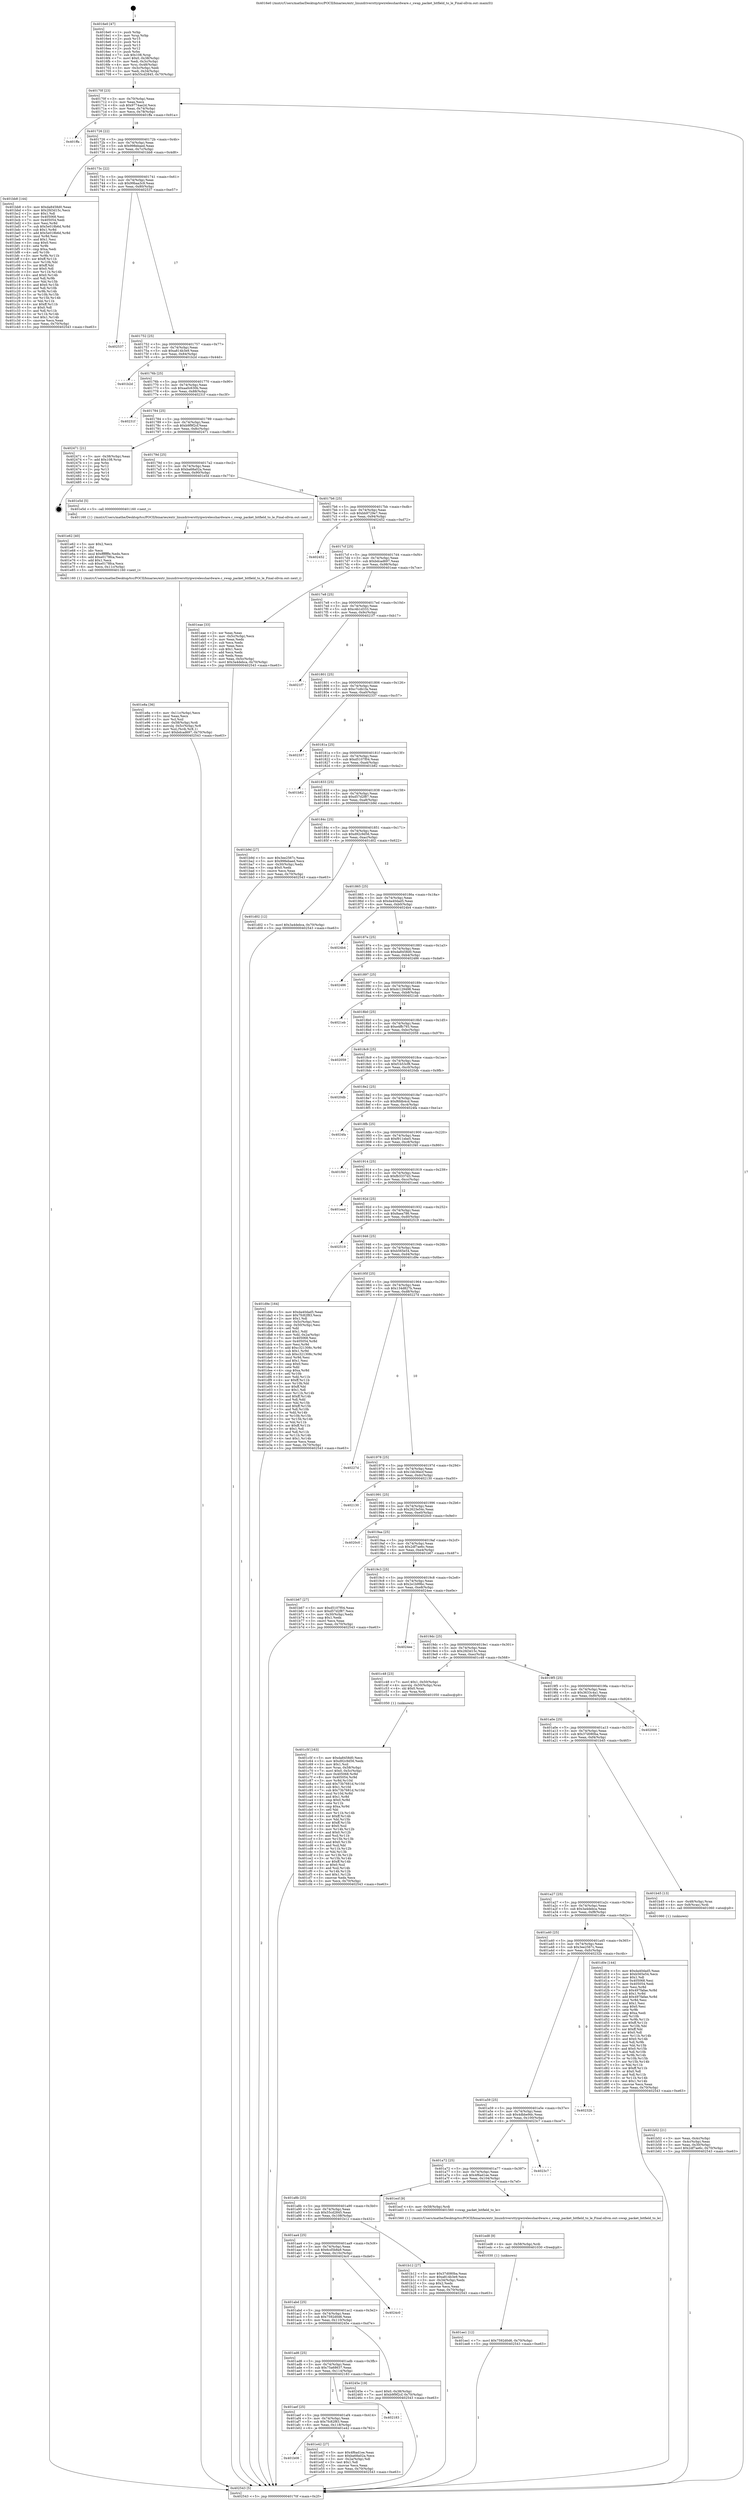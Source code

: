 digraph "0x4016e0" {
  label = "0x4016e0 (/mnt/c/Users/mathe/Desktop/tcc/POCII/binaries/extr_linuxdriversttyipwirelesshardware.c_swap_packet_bitfield_to_le_Final-ollvm.out::main(0))"
  labelloc = "t"
  node[shape=record]

  Entry [label="",width=0.3,height=0.3,shape=circle,fillcolor=black,style=filled]
  "0x40170f" [label="{
     0x40170f [23]\l
     | [instrs]\l
     &nbsp;&nbsp;0x40170f \<+3\>: mov -0x70(%rbp),%eax\l
     &nbsp;&nbsp;0x401712 \<+2\>: mov %eax,%ecx\l
     &nbsp;&nbsp;0x401714 \<+6\>: sub $0x9774ae2d,%ecx\l
     &nbsp;&nbsp;0x40171a \<+3\>: mov %eax,-0x74(%rbp)\l
     &nbsp;&nbsp;0x40171d \<+3\>: mov %ecx,-0x78(%rbp)\l
     &nbsp;&nbsp;0x401720 \<+6\>: je 0000000000401ffa \<main+0x91a\>\l
  }"]
  "0x401ffa" [label="{
     0x401ffa\l
  }", style=dashed]
  "0x401726" [label="{
     0x401726 [22]\l
     | [instrs]\l
     &nbsp;&nbsp;0x401726 \<+5\>: jmp 000000000040172b \<main+0x4b\>\l
     &nbsp;&nbsp;0x40172b \<+3\>: mov -0x74(%rbp),%eax\l
     &nbsp;&nbsp;0x40172e \<+5\>: sub $0x998ebaed,%eax\l
     &nbsp;&nbsp;0x401733 \<+3\>: mov %eax,-0x7c(%rbp)\l
     &nbsp;&nbsp;0x401736 \<+6\>: je 0000000000401bb8 \<main+0x4d8\>\l
  }"]
  Exit [label="",width=0.3,height=0.3,shape=circle,fillcolor=black,style=filled,peripheries=2]
  "0x401bb8" [label="{
     0x401bb8 [144]\l
     | [instrs]\l
     &nbsp;&nbsp;0x401bb8 \<+5\>: mov $0xda8458d0,%eax\l
     &nbsp;&nbsp;0x401bbd \<+5\>: mov $0x2fd3d15c,%ecx\l
     &nbsp;&nbsp;0x401bc2 \<+2\>: mov $0x1,%dl\l
     &nbsp;&nbsp;0x401bc4 \<+7\>: mov 0x405068,%esi\l
     &nbsp;&nbsp;0x401bcb \<+7\>: mov 0x405054,%edi\l
     &nbsp;&nbsp;0x401bd2 \<+3\>: mov %esi,%r8d\l
     &nbsp;&nbsp;0x401bd5 \<+7\>: sub $0x5e018b6d,%r8d\l
     &nbsp;&nbsp;0x401bdc \<+4\>: sub $0x1,%r8d\l
     &nbsp;&nbsp;0x401be0 \<+7\>: add $0x5e018b6d,%r8d\l
     &nbsp;&nbsp;0x401be7 \<+4\>: imul %r8d,%esi\l
     &nbsp;&nbsp;0x401beb \<+3\>: and $0x1,%esi\l
     &nbsp;&nbsp;0x401bee \<+3\>: cmp $0x0,%esi\l
     &nbsp;&nbsp;0x401bf1 \<+4\>: sete %r9b\l
     &nbsp;&nbsp;0x401bf5 \<+3\>: cmp $0xa,%edi\l
     &nbsp;&nbsp;0x401bf8 \<+4\>: setl %r10b\l
     &nbsp;&nbsp;0x401bfc \<+3\>: mov %r9b,%r11b\l
     &nbsp;&nbsp;0x401bff \<+4\>: xor $0xff,%r11b\l
     &nbsp;&nbsp;0x401c03 \<+3\>: mov %r10b,%bl\l
     &nbsp;&nbsp;0x401c06 \<+3\>: xor $0xff,%bl\l
     &nbsp;&nbsp;0x401c09 \<+3\>: xor $0x0,%dl\l
     &nbsp;&nbsp;0x401c0c \<+3\>: mov %r11b,%r14b\l
     &nbsp;&nbsp;0x401c0f \<+4\>: and $0x0,%r14b\l
     &nbsp;&nbsp;0x401c13 \<+3\>: and %dl,%r9b\l
     &nbsp;&nbsp;0x401c16 \<+3\>: mov %bl,%r15b\l
     &nbsp;&nbsp;0x401c19 \<+4\>: and $0x0,%r15b\l
     &nbsp;&nbsp;0x401c1d \<+3\>: and %dl,%r10b\l
     &nbsp;&nbsp;0x401c20 \<+3\>: or %r9b,%r14b\l
     &nbsp;&nbsp;0x401c23 \<+3\>: or %r10b,%r15b\l
     &nbsp;&nbsp;0x401c26 \<+3\>: xor %r15b,%r14b\l
     &nbsp;&nbsp;0x401c29 \<+3\>: or %bl,%r11b\l
     &nbsp;&nbsp;0x401c2c \<+4\>: xor $0xff,%r11b\l
     &nbsp;&nbsp;0x401c30 \<+3\>: or $0x0,%dl\l
     &nbsp;&nbsp;0x401c33 \<+3\>: and %dl,%r11b\l
     &nbsp;&nbsp;0x401c36 \<+3\>: or %r11b,%r14b\l
     &nbsp;&nbsp;0x401c39 \<+4\>: test $0x1,%r14b\l
     &nbsp;&nbsp;0x401c3d \<+3\>: cmovne %ecx,%eax\l
     &nbsp;&nbsp;0x401c40 \<+3\>: mov %eax,-0x70(%rbp)\l
     &nbsp;&nbsp;0x401c43 \<+5\>: jmp 0000000000402543 \<main+0xe63\>\l
  }"]
  "0x40173c" [label="{
     0x40173c [22]\l
     | [instrs]\l
     &nbsp;&nbsp;0x40173c \<+5\>: jmp 0000000000401741 \<main+0x61\>\l
     &nbsp;&nbsp;0x401741 \<+3\>: mov -0x74(%rbp),%eax\l
     &nbsp;&nbsp;0x401744 \<+5\>: sub $0x99baa3c9,%eax\l
     &nbsp;&nbsp;0x401749 \<+3\>: mov %eax,-0x80(%rbp)\l
     &nbsp;&nbsp;0x40174c \<+6\>: je 0000000000402537 \<main+0xe57\>\l
  }"]
  "0x401ee1" [label="{
     0x401ee1 [12]\l
     | [instrs]\l
     &nbsp;&nbsp;0x401ee1 \<+7\>: movl $0x7592d0d6,-0x70(%rbp)\l
     &nbsp;&nbsp;0x401ee8 \<+5\>: jmp 0000000000402543 \<main+0xe63\>\l
  }"]
  "0x402537" [label="{
     0x402537\l
  }", style=dashed]
  "0x401752" [label="{
     0x401752 [25]\l
     | [instrs]\l
     &nbsp;&nbsp;0x401752 \<+5\>: jmp 0000000000401757 \<main+0x77\>\l
     &nbsp;&nbsp;0x401757 \<+3\>: mov -0x74(%rbp),%eax\l
     &nbsp;&nbsp;0x40175a \<+5\>: sub $0xa814b3e9,%eax\l
     &nbsp;&nbsp;0x40175f \<+6\>: mov %eax,-0x84(%rbp)\l
     &nbsp;&nbsp;0x401765 \<+6\>: je 0000000000401b2d \<main+0x44d\>\l
  }"]
  "0x401ed8" [label="{
     0x401ed8 [9]\l
     | [instrs]\l
     &nbsp;&nbsp;0x401ed8 \<+4\>: mov -0x58(%rbp),%rdi\l
     &nbsp;&nbsp;0x401edc \<+5\>: call 0000000000401030 \<free@plt\>\l
     | [calls]\l
     &nbsp;&nbsp;0x401030 \{1\} (unknown)\l
  }"]
  "0x401b2d" [label="{
     0x401b2d\l
  }", style=dashed]
  "0x40176b" [label="{
     0x40176b [25]\l
     | [instrs]\l
     &nbsp;&nbsp;0x40176b \<+5\>: jmp 0000000000401770 \<main+0x90\>\l
     &nbsp;&nbsp;0x401770 \<+3\>: mov -0x74(%rbp),%eax\l
     &nbsp;&nbsp;0x401773 \<+5\>: sub $0xaa0c630b,%eax\l
     &nbsp;&nbsp;0x401778 \<+6\>: mov %eax,-0x88(%rbp)\l
     &nbsp;&nbsp;0x40177e \<+6\>: je 000000000040231f \<main+0xc3f\>\l
  }"]
  "0x401e8a" [label="{
     0x401e8a [36]\l
     | [instrs]\l
     &nbsp;&nbsp;0x401e8a \<+6\>: mov -0x11c(%rbp),%ecx\l
     &nbsp;&nbsp;0x401e90 \<+3\>: imul %eax,%ecx\l
     &nbsp;&nbsp;0x401e93 \<+3\>: mov %cl,%sil\l
     &nbsp;&nbsp;0x401e96 \<+4\>: mov -0x58(%rbp),%rdi\l
     &nbsp;&nbsp;0x401e9a \<+4\>: movslq -0x5c(%rbp),%r8\l
     &nbsp;&nbsp;0x401e9e \<+4\>: mov %sil,(%rdi,%r8,1)\l
     &nbsp;&nbsp;0x401ea2 \<+7\>: movl $0xbdcad697,-0x70(%rbp)\l
     &nbsp;&nbsp;0x401ea9 \<+5\>: jmp 0000000000402543 \<main+0xe63\>\l
  }"]
  "0x40231f" [label="{
     0x40231f\l
  }", style=dashed]
  "0x401784" [label="{
     0x401784 [25]\l
     | [instrs]\l
     &nbsp;&nbsp;0x401784 \<+5\>: jmp 0000000000401789 \<main+0xa9\>\l
     &nbsp;&nbsp;0x401789 \<+3\>: mov -0x74(%rbp),%eax\l
     &nbsp;&nbsp;0x40178c \<+5\>: sub $0xb9f9f2cf,%eax\l
     &nbsp;&nbsp;0x401791 \<+6\>: mov %eax,-0x8c(%rbp)\l
     &nbsp;&nbsp;0x401797 \<+6\>: je 0000000000402471 \<main+0xd91\>\l
  }"]
  "0x401e62" [label="{
     0x401e62 [40]\l
     | [instrs]\l
     &nbsp;&nbsp;0x401e62 \<+5\>: mov $0x2,%ecx\l
     &nbsp;&nbsp;0x401e67 \<+1\>: cltd\l
     &nbsp;&nbsp;0x401e68 \<+2\>: idiv %ecx\l
     &nbsp;&nbsp;0x401e6a \<+6\>: imul $0xfffffffe,%edx,%ecx\l
     &nbsp;&nbsp;0x401e70 \<+6\>: add $0xe0178fca,%ecx\l
     &nbsp;&nbsp;0x401e76 \<+3\>: add $0x1,%ecx\l
     &nbsp;&nbsp;0x401e79 \<+6\>: sub $0xe0178fca,%ecx\l
     &nbsp;&nbsp;0x401e7f \<+6\>: mov %ecx,-0x11c(%rbp)\l
     &nbsp;&nbsp;0x401e85 \<+5\>: call 0000000000401160 \<next_i\>\l
     | [calls]\l
     &nbsp;&nbsp;0x401160 \{1\} (/mnt/c/Users/mathe/Desktop/tcc/POCII/binaries/extr_linuxdriversttyipwirelesshardware.c_swap_packet_bitfield_to_le_Final-ollvm.out::next_i)\l
  }"]
  "0x402471" [label="{
     0x402471 [21]\l
     | [instrs]\l
     &nbsp;&nbsp;0x402471 \<+3\>: mov -0x38(%rbp),%eax\l
     &nbsp;&nbsp;0x402474 \<+7\>: add $0x108,%rsp\l
     &nbsp;&nbsp;0x40247b \<+1\>: pop %rbx\l
     &nbsp;&nbsp;0x40247c \<+2\>: pop %r12\l
     &nbsp;&nbsp;0x40247e \<+2\>: pop %r13\l
     &nbsp;&nbsp;0x402480 \<+2\>: pop %r14\l
     &nbsp;&nbsp;0x402482 \<+2\>: pop %r15\l
     &nbsp;&nbsp;0x402484 \<+1\>: pop %rbp\l
     &nbsp;&nbsp;0x402485 \<+1\>: ret\l
  }"]
  "0x40179d" [label="{
     0x40179d [25]\l
     | [instrs]\l
     &nbsp;&nbsp;0x40179d \<+5\>: jmp 00000000004017a2 \<main+0xc2\>\l
     &nbsp;&nbsp;0x4017a2 \<+3\>: mov -0x74(%rbp),%eax\l
     &nbsp;&nbsp;0x4017a5 \<+5\>: sub $0xba68a02a,%eax\l
     &nbsp;&nbsp;0x4017aa \<+6\>: mov %eax,-0x90(%rbp)\l
     &nbsp;&nbsp;0x4017b0 \<+6\>: je 0000000000401e5d \<main+0x77d\>\l
  }"]
  "0x401b08" [label="{
     0x401b08\l
  }", style=dashed]
  "0x401e5d" [label="{
     0x401e5d [5]\l
     | [instrs]\l
     &nbsp;&nbsp;0x401e5d \<+5\>: call 0000000000401160 \<next_i\>\l
     | [calls]\l
     &nbsp;&nbsp;0x401160 \{1\} (/mnt/c/Users/mathe/Desktop/tcc/POCII/binaries/extr_linuxdriversttyipwirelesshardware.c_swap_packet_bitfield_to_le_Final-ollvm.out::next_i)\l
  }"]
  "0x4017b6" [label="{
     0x4017b6 [25]\l
     | [instrs]\l
     &nbsp;&nbsp;0x4017b6 \<+5\>: jmp 00000000004017bb \<main+0xdb\>\l
     &nbsp;&nbsp;0x4017bb \<+3\>: mov -0x74(%rbp),%eax\l
     &nbsp;&nbsp;0x4017be \<+5\>: sub $0xbb9729e7,%eax\l
     &nbsp;&nbsp;0x4017c3 \<+6\>: mov %eax,-0x94(%rbp)\l
     &nbsp;&nbsp;0x4017c9 \<+6\>: je 0000000000402452 \<main+0xd72\>\l
  }"]
  "0x401e42" [label="{
     0x401e42 [27]\l
     | [instrs]\l
     &nbsp;&nbsp;0x401e42 \<+5\>: mov $0x4f6ad1ee,%eax\l
     &nbsp;&nbsp;0x401e47 \<+5\>: mov $0xba68a02a,%ecx\l
     &nbsp;&nbsp;0x401e4c \<+3\>: mov -0x2a(%rbp),%dl\l
     &nbsp;&nbsp;0x401e4f \<+3\>: test $0x1,%dl\l
     &nbsp;&nbsp;0x401e52 \<+3\>: cmovne %ecx,%eax\l
     &nbsp;&nbsp;0x401e55 \<+3\>: mov %eax,-0x70(%rbp)\l
     &nbsp;&nbsp;0x401e58 \<+5\>: jmp 0000000000402543 \<main+0xe63\>\l
  }"]
  "0x402452" [label="{
     0x402452\l
  }", style=dashed]
  "0x4017cf" [label="{
     0x4017cf [25]\l
     | [instrs]\l
     &nbsp;&nbsp;0x4017cf \<+5\>: jmp 00000000004017d4 \<main+0xf4\>\l
     &nbsp;&nbsp;0x4017d4 \<+3\>: mov -0x74(%rbp),%eax\l
     &nbsp;&nbsp;0x4017d7 \<+5\>: sub $0xbdcad697,%eax\l
     &nbsp;&nbsp;0x4017dc \<+6\>: mov %eax,-0x98(%rbp)\l
     &nbsp;&nbsp;0x4017e2 \<+6\>: je 0000000000401eae \<main+0x7ce\>\l
  }"]
  "0x401aef" [label="{
     0x401aef [25]\l
     | [instrs]\l
     &nbsp;&nbsp;0x401aef \<+5\>: jmp 0000000000401af4 \<main+0x414\>\l
     &nbsp;&nbsp;0x401af4 \<+3\>: mov -0x74(%rbp),%eax\l
     &nbsp;&nbsp;0x401af7 \<+5\>: sub $0x7fc82f83,%eax\l
     &nbsp;&nbsp;0x401afc \<+6\>: mov %eax,-0x118(%rbp)\l
     &nbsp;&nbsp;0x401b02 \<+6\>: je 0000000000401e42 \<main+0x762\>\l
  }"]
  "0x401eae" [label="{
     0x401eae [33]\l
     | [instrs]\l
     &nbsp;&nbsp;0x401eae \<+2\>: xor %eax,%eax\l
     &nbsp;&nbsp;0x401eb0 \<+3\>: mov -0x5c(%rbp),%ecx\l
     &nbsp;&nbsp;0x401eb3 \<+2\>: mov %eax,%edx\l
     &nbsp;&nbsp;0x401eb5 \<+2\>: sub %ecx,%edx\l
     &nbsp;&nbsp;0x401eb7 \<+2\>: mov %eax,%ecx\l
     &nbsp;&nbsp;0x401eb9 \<+3\>: sub $0x1,%ecx\l
     &nbsp;&nbsp;0x401ebc \<+2\>: add %ecx,%edx\l
     &nbsp;&nbsp;0x401ebe \<+2\>: sub %edx,%eax\l
     &nbsp;&nbsp;0x401ec0 \<+3\>: mov %eax,-0x5c(%rbp)\l
     &nbsp;&nbsp;0x401ec3 \<+7\>: movl $0x3a4debca,-0x70(%rbp)\l
     &nbsp;&nbsp;0x401eca \<+5\>: jmp 0000000000402543 \<main+0xe63\>\l
  }"]
  "0x4017e8" [label="{
     0x4017e8 [25]\l
     | [instrs]\l
     &nbsp;&nbsp;0x4017e8 \<+5\>: jmp 00000000004017ed \<main+0x10d\>\l
     &nbsp;&nbsp;0x4017ed \<+3\>: mov -0x74(%rbp),%eax\l
     &nbsp;&nbsp;0x4017f0 \<+5\>: sub $0xc4b1d333,%eax\l
     &nbsp;&nbsp;0x4017f5 \<+6\>: mov %eax,-0x9c(%rbp)\l
     &nbsp;&nbsp;0x4017fb \<+6\>: je 00000000004021f7 \<main+0xb17\>\l
  }"]
  "0x402183" [label="{
     0x402183\l
  }", style=dashed]
  "0x4021f7" [label="{
     0x4021f7\l
  }", style=dashed]
  "0x401801" [label="{
     0x401801 [25]\l
     | [instrs]\l
     &nbsp;&nbsp;0x401801 \<+5\>: jmp 0000000000401806 \<main+0x126\>\l
     &nbsp;&nbsp;0x401806 \<+3\>: mov -0x74(%rbp),%eax\l
     &nbsp;&nbsp;0x401809 \<+5\>: sub $0xc7cdb1fa,%eax\l
     &nbsp;&nbsp;0x40180e \<+6\>: mov %eax,-0xa0(%rbp)\l
     &nbsp;&nbsp;0x401814 \<+6\>: je 0000000000402337 \<main+0xc57\>\l
  }"]
  "0x401ad6" [label="{
     0x401ad6 [25]\l
     | [instrs]\l
     &nbsp;&nbsp;0x401ad6 \<+5\>: jmp 0000000000401adb \<main+0x3fb\>\l
     &nbsp;&nbsp;0x401adb \<+3\>: mov -0x74(%rbp),%eax\l
     &nbsp;&nbsp;0x401ade \<+5\>: sub $0x75a68637,%eax\l
     &nbsp;&nbsp;0x401ae3 \<+6\>: mov %eax,-0x114(%rbp)\l
     &nbsp;&nbsp;0x401ae9 \<+6\>: je 0000000000402183 \<main+0xaa3\>\l
  }"]
  "0x402337" [label="{
     0x402337\l
  }", style=dashed]
  "0x40181a" [label="{
     0x40181a [25]\l
     | [instrs]\l
     &nbsp;&nbsp;0x40181a \<+5\>: jmp 000000000040181f \<main+0x13f\>\l
     &nbsp;&nbsp;0x40181f \<+3\>: mov -0x74(%rbp),%eax\l
     &nbsp;&nbsp;0x401822 \<+5\>: sub $0xd5107f04,%eax\l
     &nbsp;&nbsp;0x401827 \<+6\>: mov %eax,-0xa4(%rbp)\l
     &nbsp;&nbsp;0x40182d \<+6\>: je 0000000000401b82 \<main+0x4a2\>\l
  }"]
  "0x40245e" [label="{
     0x40245e [19]\l
     | [instrs]\l
     &nbsp;&nbsp;0x40245e \<+7\>: movl $0x0,-0x38(%rbp)\l
     &nbsp;&nbsp;0x402465 \<+7\>: movl $0xb9f9f2cf,-0x70(%rbp)\l
     &nbsp;&nbsp;0x40246c \<+5\>: jmp 0000000000402543 \<main+0xe63\>\l
  }"]
  "0x401b82" [label="{
     0x401b82\l
  }", style=dashed]
  "0x401833" [label="{
     0x401833 [25]\l
     | [instrs]\l
     &nbsp;&nbsp;0x401833 \<+5\>: jmp 0000000000401838 \<main+0x158\>\l
     &nbsp;&nbsp;0x401838 \<+3\>: mov -0x74(%rbp),%eax\l
     &nbsp;&nbsp;0x40183b \<+5\>: sub $0xd57d2f87,%eax\l
     &nbsp;&nbsp;0x401840 \<+6\>: mov %eax,-0xa8(%rbp)\l
     &nbsp;&nbsp;0x401846 \<+6\>: je 0000000000401b9d \<main+0x4bd\>\l
  }"]
  "0x401abd" [label="{
     0x401abd [25]\l
     | [instrs]\l
     &nbsp;&nbsp;0x401abd \<+5\>: jmp 0000000000401ac2 \<main+0x3e2\>\l
     &nbsp;&nbsp;0x401ac2 \<+3\>: mov -0x74(%rbp),%eax\l
     &nbsp;&nbsp;0x401ac5 \<+5\>: sub $0x7592d0d6,%eax\l
     &nbsp;&nbsp;0x401aca \<+6\>: mov %eax,-0x110(%rbp)\l
     &nbsp;&nbsp;0x401ad0 \<+6\>: je 000000000040245e \<main+0xd7e\>\l
  }"]
  "0x401b9d" [label="{
     0x401b9d [27]\l
     | [instrs]\l
     &nbsp;&nbsp;0x401b9d \<+5\>: mov $0x3ee2567c,%eax\l
     &nbsp;&nbsp;0x401ba2 \<+5\>: mov $0x998ebaed,%ecx\l
     &nbsp;&nbsp;0x401ba7 \<+3\>: mov -0x30(%rbp),%edx\l
     &nbsp;&nbsp;0x401baa \<+3\>: cmp $0x0,%edx\l
     &nbsp;&nbsp;0x401bad \<+3\>: cmove %ecx,%eax\l
     &nbsp;&nbsp;0x401bb0 \<+3\>: mov %eax,-0x70(%rbp)\l
     &nbsp;&nbsp;0x401bb3 \<+5\>: jmp 0000000000402543 \<main+0xe63\>\l
  }"]
  "0x40184c" [label="{
     0x40184c [25]\l
     | [instrs]\l
     &nbsp;&nbsp;0x40184c \<+5\>: jmp 0000000000401851 \<main+0x171\>\l
     &nbsp;&nbsp;0x401851 \<+3\>: mov -0x74(%rbp),%eax\l
     &nbsp;&nbsp;0x401854 \<+5\>: sub $0xd92c9d56,%eax\l
     &nbsp;&nbsp;0x401859 \<+6\>: mov %eax,-0xac(%rbp)\l
     &nbsp;&nbsp;0x40185f \<+6\>: je 0000000000401d02 \<main+0x622\>\l
  }"]
  "0x4024c0" [label="{
     0x4024c0\l
  }", style=dashed]
  "0x401d02" [label="{
     0x401d02 [12]\l
     | [instrs]\l
     &nbsp;&nbsp;0x401d02 \<+7\>: movl $0x3a4debca,-0x70(%rbp)\l
     &nbsp;&nbsp;0x401d09 \<+5\>: jmp 0000000000402543 \<main+0xe63\>\l
  }"]
  "0x401865" [label="{
     0x401865 [25]\l
     | [instrs]\l
     &nbsp;&nbsp;0x401865 \<+5\>: jmp 000000000040186a \<main+0x18a\>\l
     &nbsp;&nbsp;0x40186a \<+3\>: mov -0x74(%rbp),%eax\l
     &nbsp;&nbsp;0x40186d \<+5\>: sub $0xda40dad5,%eax\l
     &nbsp;&nbsp;0x401872 \<+6\>: mov %eax,-0xb0(%rbp)\l
     &nbsp;&nbsp;0x401878 \<+6\>: je 00000000004024b4 \<main+0xdd4\>\l
  }"]
  "0x401c5f" [label="{
     0x401c5f [163]\l
     | [instrs]\l
     &nbsp;&nbsp;0x401c5f \<+5\>: mov $0xda8458d0,%ecx\l
     &nbsp;&nbsp;0x401c64 \<+5\>: mov $0xd92c9d56,%edx\l
     &nbsp;&nbsp;0x401c69 \<+3\>: mov $0x1,%sil\l
     &nbsp;&nbsp;0x401c6c \<+4\>: mov %rax,-0x58(%rbp)\l
     &nbsp;&nbsp;0x401c70 \<+7\>: movl $0x0,-0x5c(%rbp)\l
     &nbsp;&nbsp;0x401c77 \<+8\>: mov 0x405068,%r8d\l
     &nbsp;&nbsp;0x401c7f \<+8\>: mov 0x405054,%r9d\l
     &nbsp;&nbsp;0x401c87 \<+3\>: mov %r8d,%r10d\l
     &nbsp;&nbsp;0x401c8a \<+7\>: add $0x73b7681d,%r10d\l
     &nbsp;&nbsp;0x401c91 \<+4\>: sub $0x1,%r10d\l
     &nbsp;&nbsp;0x401c95 \<+7\>: sub $0x73b7681d,%r10d\l
     &nbsp;&nbsp;0x401c9c \<+4\>: imul %r10d,%r8d\l
     &nbsp;&nbsp;0x401ca0 \<+4\>: and $0x1,%r8d\l
     &nbsp;&nbsp;0x401ca4 \<+4\>: cmp $0x0,%r8d\l
     &nbsp;&nbsp;0x401ca8 \<+4\>: sete %r11b\l
     &nbsp;&nbsp;0x401cac \<+4\>: cmp $0xa,%r9d\l
     &nbsp;&nbsp;0x401cb0 \<+3\>: setl %bl\l
     &nbsp;&nbsp;0x401cb3 \<+3\>: mov %r11b,%r14b\l
     &nbsp;&nbsp;0x401cb6 \<+4\>: xor $0xff,%r14b\l
     &nbsp;&nbsp;0x401cba \<+3\>: mov %bl,%r15b\l
     &nbsp;&nbsp;0x401cbd \<+4\>: xor $0xff,%r15b\l
     &nbsp;&nbsp;0x401cc1 \<+4\>: xor $0x0,%sil\l
     &nbsp;&nbsp;0x401cc5 \<+3\>: mov %r14b,%r12b\l
     &nbsp;&nbsp;0x401cc8 \<+4\>: and $0x0,%r12b\l
     &nbsp;&nbsp;0x401ccc \<+3\>: and %sil,%r11b\l
     &nbsp;&nbsp;0x401ccf \<+3\>: mov %r15b,%r13b\l
     &nbsp;&nbsp;0x401cd2 \<+4\>: and $0x0,%r13b\l
     &nbsp;&nbsp;0x401cd6 \<+3\>: and %sil,%bl\l
     &nbsp;&nbsp;0x401cd9 \<+3\>: or %r11b,%r12b\l
     &nbsp;&nbsp;0x401cdc \<+3\>: or %bl,%r13b\l
     &nbsp;&nbsp;0x401cdf \<+3\>: xor %r13b,%r12b\l
     &nbsp;&nbsp;0x401ce2 \<+3\>: or %r15b,%r14b\l
     &nbsp;&nbsp;0x401ce5 \<+4\>: xor $0xff,%r14b\l
     &nbsp;&nbsp;0x401ce9 \<+4\>: or $0x0,%sil\l
     &nbsp;&nbsp;0x401ced \<+3\>: and %sil,%r14b\l
     &nbsp;&nbsp;0x401cf0 \<+3\>: or %r14b,%r12b\l
     &nbsp;&nbsp;0x401cf3 \<+4\>: test $0x1,%r12b\l
     &nbsp;&nbsp;0x401cf7 \<+3\>: cmovne %edx,%ecx\l
     &nbsp;&nbsp;0x401cfa \<+3\>: mov %ecx,-0x70(%rbp)\l
     &nbsp;&nbsp;0x401cfd \<+5\>: jmp 0000000000402543 \<main+0xe63\>\l
  }"]
  "0x4024b4" [label="{
     0x4024b4\l
  }", style=dashed]
  "0x40187e" [label="{
     0x40187e [25]\l
     | [instrs]\l
     &nbsp;&nbsp;0x40187e \<+5\>: jmp 0000000000401883 \<main+0x1a3\>\l
     &nbsp;&nbsp;0x401883 \<+3\>: mov -0x74(%rbp),%eax\l
     &nbsp;&nbsp;0x401886 \<+5\>: sub $0xda8458d0,%eax\l
     &nbsp;&nbsp;0x40188b \<+6\>: mov %eax,-0xb4(%rbp)\l
     &nbsp;&nbsp;0x401891 \<+6\>: je 0000000000402486 \<main+0xda6\>\l
  }"]
  "0x401b52" [label="{
     0x401b52 [21]\l
     | [instrs]\l
     &nbsp;&nbsp;0x401b52 \<+3\>: mov %eax,-0x4c(%rbp)\l
     &nbsp;&nbsp;0x401b55 \<+3\>: mov -0x4c(%rbp),%eax\l
     &nbsp;&nbsp;0x401b58 \<+3\>: mov %eax,-0x30(%rbp)\l
     &nbsp;&nbsp;0x401b5b \<+7\>: movl $0x2df7ae6c,-0x70(%rbp)\l
     &nbsp;&nbsp;0x401b62 \<+5\>: jmp 0000000000402543 \<main+0xe63\>\l
  }"]
  "0x402486" [label="{
     0x402486\l
  }", style=dashed]
  "0x401897" [label="{
     0x401897 [25]\l
     | [instrs]\l
     &nbsp;&nbsp;0x401897 \<+5\>: jmp 000000000040189c \<main+0x1bc\>\l
     &nbsp;&nbsp;0x40189c \<+3\>: mov -0x74(%rbp),%eax\l
     &nbsp;&nbsp;0x40189f \<+5\>: sub $0xdc129498,%eax\l
     &nbsp;&nbsp;0x4018a4 \<+6\>: mov %eax,-0xb8(%rbp)\l
     &nbsp;&nbsp;0x4018aa \<+6\>: je 00000000004021eb \<main+0xb0b\>\l
  }"]
  "0x4016e0" [label="{
     0x4016e0 [47]\l
     | [instrs]\l
     &nbsp;&nbsp;0x4016e0 \<+1\>: push %rbp\l
     &nbsp;&nbsp;0x4016e1 \<+3\>: mov %rsp,%rbp\l
     &nbsp;&nbsp;0x4016e4 \<+2\>: push %r15\l
     &nbsp;&nbsp;0x4016e6 \<+2\>: push %r14\l
     &nbsp;&nbsp;0x4016e8 \<+2\>: push %r13\l
     &nbsp;&nbsp;0x4016ea \<+2\>: push %r12\l
     &nbsp;&nbsp;0x4016ec \<+1\>: push %rbx\l
     &nbsp;&nbsp;0x4016ed \<+7\>: sub $0x108,%rsp\l
     &nbsp;&nbsp;0x4016f4 \<+7\>: movl $0x0,-0x38(%rbp)\l
     &nbsp;&nbsp;0x4016fb \<+3\>: mov %edi,-0x3c(%rbp)\l
     &nbsp;&nbsp;0x4016fe \<+4\>: mov %rsi,-0x48(%rbp)\l
     &nbsp;&nbsp;0x401702 \<+3\>: mov -0x3c(%rbp),%edi\l
     &nbsp;&nbsp;0x401705 \<+3\>: mov %edi,-0x34(%rbp)\l
     &nbsp;&nbsp;0x401708 \<+7\>: movl $0x55cd2845,-0x70(%rbp)\l
  }"]
  "0x4021eb" [label="{
     0x4021eb\l
  }", style=dashed]
  "0x4018b0" [label="{
     0x4018b0 [25]\l
     | [instrs]\l
     &nbsp;&nbsp;0x4018b0 \<+5\>: jmp 00000000004018b5 \<main+0x1d5\>\l
     &nbsp;&nbsp;0x4018b5 \<+3\>: mov -0x74(%rbp),%eax\l
     &nbsp;&nbsp;0x4018b8 \<+5\>: sub $0xe4ffc793,%eax\l
     &nbsp;&nbsp;0x4018bd \<+6\>: mov %eax,-0xbc(%rbp)\l
     &nbsp;&nbsp;0x4018c3 \<+6\>: je 0000000000402059 \<main+0x979\>\l
  }"]
  "0x402543" [label="{
     0x402543 [5]\l
     | [instrs]\l
     &nbsp;&nbsp;0x402543 \<+5\>: jmp 000000000040170f \<main+0x2f\>\l
  }"]
  "0x402059" [label="{
     0x402059\l
  }", style=dashed]
  "0x4018c9" [label="{
     0x4018c9 [25]\l
     | [instrs]\l
     &nbsp;&nbsp;0x4018c9 \<+5\>: jmp 00000000004018ce \<main+0x1ee\>\l
     &nbsp;&nbsp;0x4018ce \<+3\>: mov -0x74(%rbp),%eax\l
     &nbsp;&nbsp;0x4018d1 \<+5\>: sub $0xf1b53cf8,%eax\l
     &nbsp;&nbsp;0x4018d6 \<+6\>: mov %eax,-0xc0(%rbp)\l
     &nbsp;&nbsp;0x4018dc \<+6\>: je 00000000004020db \<main+0x9fb\>\l
  }"]
  "0x401aa4" [label="{
     0x401aa4 [25]\l
     | [instrs]\l
     &nbsp;&nbsp;0x401aa4 \<+5\>: jmp 0000000000401aa9 \<main+0x3c9\>\l
     &nbsp;&nbsp;0x401aa9 \<+3\>: mov -0x74(%rbp),%eax\l
     &nbsp;&nbsp;0x401aac \<+5\>: sub $0x6cd5b8a9,%eax\l
     &nbsp;&nbsp;0x401ab1 \<+6\>: mov %eax,-0x10c(%rbp)\l
     &nbsp;&nbsp;0x401ab7 \<+6\>: je 00000000004024c0 \<main+0xde0\>\l
  }"]
  "0x4020db" [label="{
     0x4020db\l
  }", style=dashed]
  "0x4018e2" [label="{
     0x4018e2 [25]\l
     | [instrs]\l
     &nbsp;&nbsp;0x4018e2 \<+5\>: jmp 00000000004018e7 \<main+0x207\>\l
     &nbsp;&nbsp;0x4018e7 \<+3\>: mov -0x74(%rbp),%eax\l
     &nbsp;&nbsp;0x4018ea \<+5\>: sub $0xf6fdb4cd,%eax\l
     &nbsp;&nbsp;0x4018ef \<+6\>: mov %eax,-0xc4(%rbp)\l
     &nbsp;&nbsp;0x4018f5 \<+6\>: je 00000000004024fa \<main+0xe1a\>\l
  }"]
  "0x401b12" [label="{
     0x401b12 [27]\l
     | [instrs]\l
     &nbsp;&nbsp;0x401b12 \<+5\>: mov $0x37d080ba,%eax\l
     &nbsp;&nbsp;0x401b17 \<+5\>: mov $0xa814b3e9,%ecx\l
     &nbsp;&nbsp;0x401b1c \<+3\>: mov -0x34(%rbp),%edx\l
     &nbsp;&nbsp;0x401b1f \<+3\>: cmp $0x2,%edx\l
     &nbsp;&nbsp;0x401b22 \<+3\>: cmovne %ecx,%eax\l
     &nbsp;&nbsp;0x401b25 \<+3\>: mov %eax,-0x70(%rbp)\l
     &nbsp;&nbsp;0x401b28 \<+5\>: jmp 0000000000402543 \<main+0xe63\>\l
  }"]
  "0x4024fa" [label="{
     0x4024fa\l
  }", style=dashed]
  "0x4018fb" [label="{
     0x4018fb [25]\l
     | [instrs]\l
     &nbsp;&nbsp;0x4018fb \<+5\>: jmp 0000000000401900 \<main+0x220\>\l
     &nbsp;&nbsp;0x401900 \<+3\>: mov -0x74(%rbp),%eax\l
     &nbsp;&nbsp;0x401903 \<+5\>: sub $0xf911ebe5,%eax\l
     &nbsp;&nbsp;0x401908 \<+6\>: mov %eax,-0xc8(%rbp)\l
     &nbsp;&nbsp;0x40190e \<+6\>: je 0000000000401f40 \<main+0x860\>\l
  }"]
  "0x401a8b" [label="{
     0x401a8b [25]\l
     | [instrs]\l
     &nbsp;&nbsp;0x401a8b \<+5\>: jmp 0000000000401a90 \<main+0x3b0\>\l
     &nbsp;&nbsp;0x401a90 \<+3\>: mov -0x74(%rbp),%eax\l
     &nbsp;&nbsp;0x401a93 \<+5\>: sub $0x55cd2845,%eax\l
     &nbsp;&nbsp;0x401a98 \<+6\>: mov %eax,-0x108(%rbp)\l
     &nbsp;&nbsp;0x401a9e \<+6\>: je 0000000000401b12 \<main+0x432\>\l
  }"]
  "0x401f40" [label="{
     0x401f40\l
  }", style=dashed]
  "0x401914" [label="{
     0x401914 [25]\l
     | [instrs]\l
     &nbsp;&nbsp;0x401914 \<+5\>: jmp 0000000000401919 \<main+0x239\>\l
     &nbsp;&nbsp;0x401919 \<+3\>: mov -0x74(%rbp),%eax\l
     &nbsp;&nbsp;0x40191c \<+5\>: sub $0xfb3337d3,%eax\l
     &nbsp;&nbsp;0x401921 \<+6\>: mov %eax,-0xcc(%rbp)\l
     &nbsp;&nbsp;0x401927 \<+6\>: je 0000000000401eed \<main+0x80d\>\l
  }"]
  "0x401ecf" [label="{
     0x401ecf [9]\l
     | [instrs]\l
     &nbsp;&nbsp;0x401ecf \<+4\>: mov -0x58(%rbp),%rdi\l
     &nbsp;&nbsp;0x401ed3 \<+5\>: call 0000000000401560 \<swap_packet_bitfield_to_le\>\l
     | [calls]\l
     &nbsp;&nbsp;0x401560 \{1\} (/mnt/c/Users/mathe/Desktop/tcc/POCII/binaries/extr_linuxdriversttyipwirelesshardware.c_swap_packet_bitfield_to_le_Final-ollvm.out::swap_packet_bitfield_to_le)\l
  }"]
  "0x401eed" [label="{
     0x401eed\l
  }", style=dashed]
  "0x40192d" [label="{
     0x40192d [25]\l
     | [instrs]\l
     &nbsp;&nbsp;0x40192d \<+5\>: jmp 0000000000401932 \<main+0x252\>\l
     &nbsp;&nbsp;0x401932 \<+3\>: mov -0x74(%rbp),%eax\l
     &nbsp;&nbsp;0x401935 \<+5\>: sub $0x8aea786,%eax\l
     &nbsp;&nbsp;0x40193a \<+6\>: mov %eax,-0xd0(%rbp)\l
     &nbsp;&nbsp;0x401940 \<+6\>: je 0000000000402519 \<main+0xe39\>\l
  }"]
  "0x401a72" [label="{
     0x401a72 [25]\l
     | [instrs]\l
     &nbsp;&nbsp;0x401a72 \<+5\>: jmp 0000000000401a77 \<main+0x397\>\l
     &nbsp;&nbsp;0x401a77 \<+3\>: mov -0x74(%rbp),%eax\l
     &nbsp;&nbsp;0x401a7a \<+5\>: sub $0x4f6ad1ee,%eax\l
     &nbsp;&nbsp;0x401a7f \<+6\>: mov %eax,-0x104(%rbp)\l
     &nbsp;&nbsp;0x401a85 \<+6\>: je 0000000000401ecf \<main+0x7ef\>\l
  }"]
  "0x402519" [label="{
     0x402519\l
  }", style=dashed]
  "0x401946" [label="{
     0x401946 [25]\l
     | [instrs]\l
     &nbsp;&nbsp;0x401946 \<+5\>: jmp 000000000040194b \<main+0x26b\>\l
     &nbsp;&nbsp;0x40194b \<+3\>: mov -0x74(%rbp),%eax\l
     &nbsp;&nbsp;0x40194e \<+5\>: sub $0xb565e54,%eax\l
     &nbsp;&nbsp;0x401953 \<+6\>: mov %eax,-0xd4(%rbp)\l
     &nbsp;&nbsp;0x401959 \<+6\>: je 0000000000401d9e \<main+0x6be\>\l
  }"]
  "0x4023c7" [label="{
     0x4023c7\l
  }", style=dashed]
  "0x401d9e" [label="{
     0x401d9e [164]\l
     | [instrs]\l
     &nbsp;&nbsp;0x401d9e \<+5\>: mov $0xda40dad5,%eax\l
     &nbsp;&nbsp;0x401da3 \<+5\>: mov $0x7fc82f83,%ecx\l
     &nbsp;&nbsp;0x401da8 \<+2\>: mov $0x1,%dl\l
     &nbsp;&nbsp;0x401daa \<+3\>: mov -0x5c(%rbp),%esi\l
     &nbsp;&nbsp;0x401dad \<+3\>: cmp -0x50(%rbp),%esi\l
     &nbsp;&nbsp;0x401db0 \<+4\>: setl %dil\l
     &nbsp;&nbsp;0x401db4 \<+4\>: and $0x1,%dil\l
     &nbsp;&nbsp;0x401db8 \<+4\>: mov %dil,-0x2a(%rbp)\l
     &nbsp;&nbsp;0x401dbc \<+7\>: mov 0x405068,%esi\l
     &nbsp;&nbsp;0x401dc3 \<+8\>: mov 0x405054,%r8d\l
     &nbsp;&nbsp;0x401dcb \<+3\>: mov %esi,%r9d\l
     &nbsp;&nbsp;0x401dce \<+7\>: add $0xc321308c,%r9d\l
     &nbsp;&nbsp;0x401dd5 \<+4\>: sub $0x1,%r9d\l
     &nbsp;&nbsp;0x401dd9 \<+7\>: sub $0xc321308c,%r9d\l
     &nbsp;&nbsp;0x401de0 \<+4\>: imul %r9d,%esi\l
     &nbsp;&nbsp;0x401de4 \<+3\>: and $0x1,%esi\l
     &nbsp;&nbsp;0x401de7 \<+3\>: cmp $0x0,%esi\l
     &nbsp;&nbsp;0x401dea \<+4\>: sete %dil\l
     &nbsp;&nbsp;0x401dee \<+4\>: cmp $0xa,%r8d\l
     &nbsp;&nbsp;0x401df2 \<+4\>: setl %r10b\l
     &nbsp;&nbsp;0x401df6 \<+3\>: mov %dil,%r11b\l
     &nbsp;&nbsp;0x401df9 \<+4\>: xor $0xff,%r11b\l
     &nbsp;&nbsp;0x401dfd \<+3\>: mov %r10b,%bl\l
     &nbsp;&nbsp;0x401e00 \<+3\>: xor $0xff,%bl\l
     &nbsp;&nbsp;0x401e03 \<+3\>: xor $0x1,%dl\l
     &nbsp;&nbsp;0x401e06 \<+3\>: mov %r11b,%r14b\l
     &nbsp;&nbsp;0x401e09 \<+4\>: and $0xff,%r14b\l
     &nbsp;&nbsp;0x401e0d \<+3\>: and %dl,%dil\l
     &nbsp;&nbsp;0x401e10 \<+3\>: mov %bl,%r15b\l
     &nbsp;&nbsp;0x401e13 \<+4\>: and $0xff,%r15b\l
     &nbsp;&nbsp;0x401e17 \<+3\>: and %dl,%r10b\l
     &nbsp;&nbsp;0x401e1a \<+3\>: or %dil,%r14b\l
     &nbsp;&nbsp;0x401e1d \<+3\>: or %r10b,%r15b\l
     &nbsp;&nbsp;0x401e20 \<+3\>: xor %r15b,%r14b\l
     &nbsp;&nbsp;0x401e23 \<+3\>: or %bl,%r11b\l
     &nbsp;&nbsp;0x401e26 \<+4\>: xor $0xff,%r11b\l
     &nbsp;&nbsp;0x401e2a \<+3\>: or $0x1,%dl\l
     &nbsp;&nbsp;0x401e2d \<+3\>: and %dl,%r11b\l
     &nbsp;&nbsp;0x401e30 \<+3\>: or %r11b,%r14b\l
     &nbsp;&nbsp;0x401e33 \<+4\>: test $0x1,%r14b\l
     &nbsp;&nbsp;0x401e37 \<+3\>: cmovne %ecx,%eax\l
     &nbsp;&nbsp;0x401e3a \<+3\>: mov %eax,-0x70(%rbp)\l
     &nbsp;&nbsp;0x401e3d \<+5\>: jmp 0000000000402543 \<main+0xe63\>\l
  }"]
  "0x40195f" [label="{
     0x40195f [25]\l
     | [instrs]\l
     &nbsp;&nbsp;0x40195f \<+5\>: jmp 0000000000401964 \<main+0x284\>\l
     &nbsp;&nbsp;0x401964 \<+3\>: mov -0x74(%rbp),%eax\l
     &nbsp;&nbsp;0x401967 \<+5\>: sub $0x134d827b,%eax\l
     &nbsp;&nbsp;0x40196c \<+6\>: mov %eax,-0xd8(%rbp)\l
     &nbsp;&nbsp;0x401972 \<+6\>: je 000000000040227d \<main+0xb9d\>\l
  }"]
  "0x401a59" [label="{
     0x401a59 [25]\l
     | [instrs]\l
     &nbsp;&nbsp;0x401a59 \<+5\>: jmp 0000000000401a5e \<main+0x37e\>\l
     &nbsp;&nbsp;0x401a5e \<+3\>: mov -0x74(%rbp),%eax\l
     &nbsp;&nbsp;0x401a61 \<+5\>: sub $0x4dbbe9dc,%eax\l
     &nbsp;&nbsp;0x401a66 \<+6\>: mov %eax,-0x100(%rbp)\l
     &nbsp;&nbsp;0x401a6c \<+6\>: je 00000000004023c7 \<main+0xce7\>\l
  }"]
  "0x40227d" [label="{
     0x40227d\l
  }", style=dashed]
  "0x401978" [label="{
     0x401978 [25]\l
     | [instrs]\l
     &nbsp;&nbsp;0x401978 \<+5\>: jmp 000000000040197d \<main+0x29d\>\l
     &nbsp;&nbsp;0x40197d \<+3\>: mov -0x74(%rbp),%eax\l
     &nbsp;&nbsp;0x401980 \<+5\>: sub $0x1bb36ecf,%eax\l
     &nbsp;&nbsp;0x401985 \<+6\>: mov %eax,-0xdc(%rbp)\l
     &nbsp;&nbsp;0x40198b \<+6\>: je 0000000000402130 \<main+0xa50\>\l
  }"]
  "0x40232b" [label="{
     0x40232b\l
  }", style=dashed]
  "0x402130" [label="{
     0x402130\l
  }", style=dashed]
  "0x401991" [label="{
     0x401991 [25]\l
     | [instrs]\l
     &nbsp;&nbsp;0x401991 \<+5\>: jmp 0000000000401996 \<main+0x2b6\>\l
     &nbsp;&nbsp;0x401996 \<+3\>: mov -0x74(%rbp),%eax\l
     &nbsp;&nbsp;0x401999 \<+5\>: sub $0x2623e54c,%eax\l
     &nbsp;&nbsp;0x40199e \<+6\>: mov %eax,-0xe0(%rbp)\l
     &nbsp;&nbsp;0x4019a4 \<+6\>: je 00000000004020c0 \<main+0x9e0\>\l
  }"]
  "0x401a40" [label="{
     0x401a40 [25]\l
     | [instrs]\l
     &nbsp;&nbsp;0x401a40 \<+5\>: jmp 0000000000401a45 \<main+0x365\>\l
     &nbsp;&nbsp;0x401a45 \<+3\>: mov -0x74(%rbp),%eax\l
     &nbsp;&nbsp;0x401a48 \<+5\>: sub $0x3ee2567c,%eax\l
     &nbsp;&nbsp;0x401a4d \<+6\>: mov %eax,-0xfc(%rbp)\l
     &nbsp;&nbsp;0x401a53 \<+6\>: je 000000000040232b \<main+0xc4b\>\l
  }"]
  "0x4020c0" [label="{
     0x4020c0\l
  }", style=dashed]
  "0x4019aa" [label="{
     0x4019aa [25]\l
     | [instrs]\l
     &nbsp;&nbsp;0x4019aa \<+5\>: jmp 00000000004019af \<main+0x2cf\>\l
     &nbsp;&nbsp;0x4019af \<+3\>: mov -0x74(%rbp),%eax\l
     &nbsp;&nbsp;0x4019b2 \<+5\>: sub $0x2df7ae6c,%eax\l
     &nbsp;&nbsp;0x4019b7 \<+6\>: mov %eax,-0xe4(%rbp)\l
     &nbsp;&nbsp;0x4019bd \<+6\>: je 0000000000401b67 \<main+0x487\>\l
  }"]
  "0x401d0e" [label="{
     0x401d0e [144]\l
     | [instrs]\l
     &nbsp;&nbsp;0x401d0e \<+5\>: mov $0xda40dad5,%eax\l
     &nbsp;&nbsp;0x401d13 \<+5\>: mov $0xb565e54,%ecx\l
     &nbsp;&nbsp;0x401d18 \<+2\>: mov $0x1,%dl\l
     &nbsp;&nbsp;0x401d1a \<+7\>: mov 0x405068,%esi\l
     &nbsp;&nbsp;0x401d21 \<+7\>: mov 0x405054,%edi\l
     &nbsp;&nbsp;0x401d28 \<+3\>: mov %esi,%r8d\l
     &nbsp;&nbsp;0x401d2b \<+7\>: sub $0x497fafae,%r8d\l
     &nbsp;&nbsp;0x401d32 \<+4\>: sub $0x1,%r8d\l
     &nbsp;&nbsp;0x401d36 \<+7\>: add $0x497fafae,%r8d\l
     &nbsp;&nbsp;0x401d3d \<+4\>: imul %r8d,%esi\l
     &nbsp;&nbsp;0x401d41 \<+3\>: and $0x1,%esi\l
     &nbsp;&nbsp;0x401d44 \<+3\>: cmp $0x0,%esi\l
     &nbsp;&nbsp;0x401d47 \<+4\>: sete %r9b\l
     &nbsp;&nbsp;0x401d4b \<+3\>: cmp $0xa,%edi\l
     &nbsp;&nbsp;0x401d4e \<+4\>: setl %r10b\l
     &nbsp;&nbsp;0x401d52 \<+3\>: mov %r9b,%r11b\l
     &nbsp;&nbsp;0x401d55 \<+4\>: xor $0xff,%r11b\l
     &nbsp;&nbsp;0x401d59 \<+3\>: mov %r10b,%bl\l
     &nbsp;&nbsp;0x401d5c \<+3\>: xor $0xff,%bl\l
     &nbsp;&nbsp;0x401d5f \<+3\>: xor $0x0,%dl\l
     &nbsp;&nbsp;0x401d62 \<+3\>: mov %r11b,%r14b\l
     &nbsp;&nbsp;0x401d65 \<+4\>: and $0x0,%r14b\l
     &nbsp;&nbsp;0x401d69 \<+3\>: and %dl,%r9b\l
     &nbsp;&nbsp;0x401d6c \<+3\>: mov %bl,%r15b\l
     &nbsp;&nbsp;0x401d6f \<+4\>: and $0x0,%r15b\l
     &nbsp;&nbsp;0x401d73 \<+3\>: and %dl,%r10b\l
     &nbsp;&nbsp;0x401d76 \<+3\>: or %r9b,%r14b\l
     &nbsp;&nbsp;0x401d79 \<+3\>: or %r10b,%r15b\l
     &nbsp;&nbsp;0x401d7c \<+3\>: xor %r15b,%r14b\l
     &nbsp;&nbsp;0x401d7f \<+3\>: or %bl,%r11b\l
     &nbsp;&nbsp;0x401d82 \<+4\>: xor $0xff,%r11b\l
     &nbsp;&nbsp;0x401d86 \<+3\>: or $0x0,%dl\l
     &nbsp;&nbsp;0x401d89 \<+3\>: and %dl,%r11b\l
     &nbsp;&nbsp;0x401d8c \<+3\>: or %r11b,%r14b\l
     &nbsp;&nbsp;0x401d8f \<+4\>: test $0x1,%r14b\l
     &nbsp;&nbsp;0x401d93 \<+3\>: cmovne %ecx,%eax\l
     &nbsp;&nbsp;0x401d96 \<+3\>: mov %eax,-0x70(%rbp)\l
     &nbsp;&nbsp;0x401d99 \<+5\>: jmp 0000000000402543 \<main+0xe63\>\l
  }"]
  "0x401b67" [label="{
     0x401b67 [27]\l
     | [instrs]\l
     &nbsp;&nbsp;0x401b67 \<+5\>: mov $0xd5107f04,%eax\l
     &nbsp;&nbsp;0x401b6c \<+5\>: mov $0xd57d2f87,%ecx\l
     &nbsp;&nbsp;0x401b71 \<+3\>: mov -0x30(%rbp),%edx\l
     &nbsp;&nbsp;0x401b74 \<+3\>: cmp $0x1,%edx\l
     &nbsp;&nbsp;0x401b77 \<+3\>: cmovl %ecx,%eax\l
     &nbsp;&nbsp;0x401b7a \<+3\>: mov %eax,-0x70(%rbp)\l
     &nbsp;&nbsp;0x401b7d \<+5\>: jmp 0000000000402543 \<main+0xe63\>\l
  }"]
  "0x4019c3" [label="{
     0x4019c3 [25]\l
     | [instrs]\l
     &nbsp;&nbsp;0x4019c3 \<+5\>: jmp 00000000004019c8 \<main+0x2e8\>\l
     &nbsp;&nbsp;0x4019c8 \<+3\>: mov -0x74(%rbp),%eax\l
     &nbsp;&nbsp;0x4019cb \<+5\>: sub $0x2e1b99bc,%eax\l
     &nbsp;&nbsp;0x4019d0 \<+6\>: mov %eax,-0xe8(%rbp)\l
     &nbsp;&nbsp;0x4019d6 \<+6\>: je 00000000004024ee \<main+0xe0e\>\l
  }"]
  "0x401a27" [label="{
     0x401a27 [25]\l
     | [instrs]\l
     &nbsp;&nbsp;0x401a27 \<+5\>: jmp 0000000000401a2c \<main+0x34c\>\l
     &nbsp;&nbsp;0x401a2c \<+3\>: mov -0x74(%rbp),%eax\l
     &nbsp;&nbsp;0x401a2f \<+5\>: sub $0x3a4debca,%eax\l
     &nbsp;&nbsp;0x401a34 \<+6\>: mov %eax,-0xf8(%rbp)\l
     &nbsp;&nbsp;0x401a3a \<+6\>: je 0000000000401d0e \<main+0x62e\>\l
  }"]
  "0x4024ee" [label="{
     0x4024ee\l
  }", style=dashed]
  "0x4019dc" [label="{
     0x4019dc [25]\l
     | [instrs]\l
     &nbsp;&nbsp;0x4019dc \<+5\>: jmp 00000000004019e1 \<main+0x301\>\l
     &nbsp;&nbsp;0x4019e1 \<+3\>: mov -0x74(%rbp),%eax\l
     &nbsp;&nbsp;0x4019e4 \<+5\>: sub $0x2fd3d15c,%eax\l
     &nbsp;&nbsp;0x4019e9 \<+6\>: mov %eax,-0xec(%rbp)\l
     &nbsp;&nbsp;0x4019ef \<+6\>: je 0000000000401c48 \<main+0x568\>\l
  }"]
  "0x401b45" [label="{
     0x401b45 [13]\l
     | [instrs]\l
     &nbsp;&nbsp;0x401b45 \<+4\>: mov -0x48(%rbp),%rax\l
     &nbsp;&nbsp;0x401b49 \<+4\>: mov 0x8(%rax),%rdi\l
     &nbsp;&nbsp;0x401b4d \<+5\>: call 0000000000401060 \<atoi@plt\>\l
     | [calls]\l
     &nbsp;&nbsp;0x401060 \{1\} (unknown)\l
  }"]
  "0x401c48" [label="{
     0x401c48 [23]\l
     | [instrs]\l
     &nbsp;&nbsp;0x401c48 \<+7\>: movl $0x1,-0x50(%rbp)\l
     &nbsp;&nbsp;0x401c4f \<+4\>: movslq -0x50(%rbp),%rax\l
     &nbsp;&nbsp;0x401c53 \<+4\>: shl $0x0,%rax\l
     &nbsp;&nbsp;0x401c57 \<+3\>: mov %rax,%rdi\l
     &nbsp;&nbsp;0x401c5a \<+5\>: call 0000000000401050 \<malloc@plt\>\l
     | [calls]\l
     &nbsp;&nbsp;0x401050 \{1\} (unknown)\l
  }"]
  "0x4019f5" [label="{
     0x4019f5 [25]\l
     | [instrs]\l
     &nbsp;&nbsp;0x4019f5 \<+5\>: jmp 00000000004019fa \<main+0x31a\>\l
     &nbsp;&nbsp;0x4019fa \<+3\>: mov -0x74(%rbp),%eax\l
     &nbsp;&nbsp;0x4019fd \<+5\>: sub $0x3633c4a1,%eax\l
     &nbsp;&nbsp;0x401a02 \<+6\>: mov %eax,-0xf0(%rbp)\l
     &nbsp;&nbsp;0x401a08 \<+6\>: je 0000000000402006 \<main+0x926\>\l
  }"]
  "0x401a0e" [label="{
     0x401a0e [25]\l
     | [instrs]\l
     &nbsp;&nbsp;0x401a0e \<+5\>: jmp 0000000000401a13 \<main+0x333\>\l
     &nbsp;&nbsp;0x401a13 \<+3\>: mov -0x74(%rbp),%eax\l
     &nbsp;&nbsp;0x401a16 \<+5\>: sub $0x37d080ba,%eax\l
     &nbsp;&nbsp;0x401a1b \<+6\>: mov %eax,-0xf4(%rbp)\l
     &nbsp;&nbsp;0x401a21 \<+6\>: je 0000000000401b45 \<main+0x465\>\l
  }"]
  "0x402006" [label="{
     0x402006\l
  }", style=dashed]
  Entry -> "0x4016e0" [label=" 1"]
  "0x40170f" -> "0x401ffa" [label=" 0"]
  "0x40170f" -> "0x401726" [label=" 18"]
  "0x402471" -> Exit [label=" 1"]
  "0x401726" -> "0x401bb8" [label=" 1"]
  "0x401726" -> "0x40173c" [label=" 17"]
  "0x40245e" -> "0x402543" [label=" 1"]
  "0x40173c" -> "0x402537" [label=" 0"]
  "0x40173c" -> "0x401752" [label=" 17"]
  "0x401ee1" -> "0x402543" [label=" 1"]
  "0x401752" -> "0x401b2d" [label=" 0"]
  "0x401752" -> "0x40176b" [label=" 17"]
  "0x401ed8" -> "0x401ee1" [label=" 1"]
  "0x40176b" -> "0x40231f" [label=" 0"]
  "0x40176b" -> "0x401784" [label=" 17"]
  "0x401ecf" -> "0x401ed8" [label=" 1"]
  "0x401784" -> "0x402471" [label=" 1"]
  "0x401784" -> "0x40179d" [label=" 16"]
  "0x401eae" -> "0x402543" [label=" 1"]
  "0x40179d" -> "0x401e5d" [label=" 1"]
  "0x40179d" -> "0x4017b6" [label=" 15"]
  "0x401e8a" -> "0x402543" [label=" 1"]
  "0x4017b6" -> "0x402452" [label=" 0"]
  "0x4017b6" -> "0x4017cf" [label=" 15"]
  "0x401e62" -> "0x401e8a" [label=" 1"]
  "0x4017cf" -> "0x401eae" [label=" 1"]
  "0x4017cf" -> "0x4017e8" [label=" 14"]
  "0x401e42" -> "0x402543" [label=" 2"]
  "0x4017e8" -> "0x4021f7" [label=" 0"]
  "0x4017e8" -> "0x401801" [label=" 14"]
  "0x401aef" -> "0x401b08" [label=" 0"]
  "0x401801" -> "0x402337" [label=" 0"]
  "0x401801" -> "0x40181a" [label=" 14"]
  "0x401e5d" -> "0x401e62" [label=" 1"]
  "0x40181a" -> "0x401b82" [label=" 0"]
  "0x40181a" -> "0x401833" [label=" 14"]
  "0x401ad6" -> "0x401aef" [label=" 2"]
  "0x401833" -> "0x401b9d" [label=" 1"]
  "0x401833" -> "0x40184c" [label=" 13"]
  "0x401aef" -> "0x401e42" [label=" 2"]
  "0x40184c" -> "0x401d02" [label=" 1"]
  "0x40184c" -> "0x401865" [label=" 12"]
  "0x401abd" -> "0x401ad6" [label=" 2"]
  "0x401865" -> "0x4024b4" [label=" 0"]
  "0x401865" -> "0x40187e" [label=" 12"]
  "0x401ad6" -> "0x402183" [label=" 0"]
  "0x40187e" -> "0x402486" [label=" 0"]
  "0x40187e" -> "0x401897" [label=" 12"]
  "0x401aa4" -> "0x401abd" [label=" 3"]
  "0x401897" -> "0x4021eb" [label=" 0"]
  "0x401897" -> "0x4018b0" [label=" 12"]
  "0x401aa4" -> "0x4024c0" [label=" 0"]
  "0x4018b0" -> "0x402059" [label=" 0"]
  "0x4018b0" -> "0x4018c9" [label=" 12"]
  "0x401abd" -> "0x40245e" [label=" 1"]
  "0x4018c9" -> "0x4020db" [label=" 0"]
  "0x4018c9" -> "0x4018e2" [label=" 12"]
  "0x401d9e" -> "0x402543" [label=" 2"]
  "0x4018e2" -> "0x4024fa" [label=" 0"]
  "0x4018e2" -> "0x4018fb" [label=" 12"]
  "0x401d0e" -> "0x402543" [label=" 2"]
  "0x4018fb" -> "0x401f40" [label=" 0"]
  "0x4018fb" -> "0x401914" [label=" 12"]
  "0x401c5f" -> "0x402543" [label=" 1"]
  "0x401914" -> "0x401eed" [label=" 0"]
  "0x401914" -> "0x40192d" [label=" 12"]
  "0x401c48" -> "0x401c5f" [label=" 1"]
  "0x40192d" -> "0x402519" [label=" 0"]
  "0x40192d" -> "0x401946" [label=" 12"]
  "0x401b9d" -> "0x402543" [label=" 1"]
  "0x401946" -> "0x401d9e" [label=" 2"]
  "0x401946" -> "0x40195f" [label=" 10"]
  "0x401b67" -> "0x402543" [label=" 1"]
  "0x40195f" -> "0x40227d" [label=" 0"]
  "0x40195f" -> "0x401978" [label=" 10"]
  "0x401b45" -> "0x401b52" [label=" 1"]
  "0x401978" -> "0x402130" [label=" 0"]
  "0x401978" -> "0x401991" [label=" 10"]
  "0x402543" -> "0x40170f" [label=" 17"]
  "0x401991" -> "0x4020c0" [label=" 0"]
  "0x401991" -> "0x4019aa" [label=" 10"]
  "0x401b12" -> "0x402543" [label=" 1"]
  "0x4019aa" -> "0x401b67" [label=" 1"]
  "0x4019aa" -> "0x4019c3" [label=" 9"]
  "0x401a8b" -> "0x401aa4" [label=" 3"]
  "0x4019c3" -> "0x4024ee" [label=" 0"]
  "0x4019c3" -> "0x4019dc" [label=" 9"]
  "0x401d02" -> "0x402543" [label=" 1"]
  "0x4019dc" -> "0x401c48" [label=" 1"]
  "0x4019dc" -> "0x4019f5" [label=" 8"]
  "0x401a72" -> "0x401a8b" [label=" 4"]
  "0x4019f5" -> "0x402006" [label=" 0"]
  "0x4019f5" -> "0x401a0e" [label=" 8"]
  "0x401a72" -> "0x401ecf" [label=" 1"]
  "0x401a0e" -> "0x401b45" [label=" 1"]
  "0x401a0e" -> "0x401a27" [label=" 7"]
  "0x401a8b" -> "0x401b12" [label=" 1"]
  "0x401a27" -> "0x401d0e" [label=" 2"]
  "0x401a27" -> "0x401a40" [label=" 5"]
  "0x4016e0" -> "0x40170f" [label=" 1"]
  "0x401a40" -> "0x40232b" [label=" 0"]
  "0x401a40" -> "0x401a59" [label=" 5"]
  "0x401b52" -> "0x402543" [label=" 1"]
  "0x401a59" -> "0x4023c7" [label=" 0"]
  "0x401a59" -> "0x401a72" [label=" 5"]
  "0x401bb8" -> "0x402543" [label=" 1"]
}
